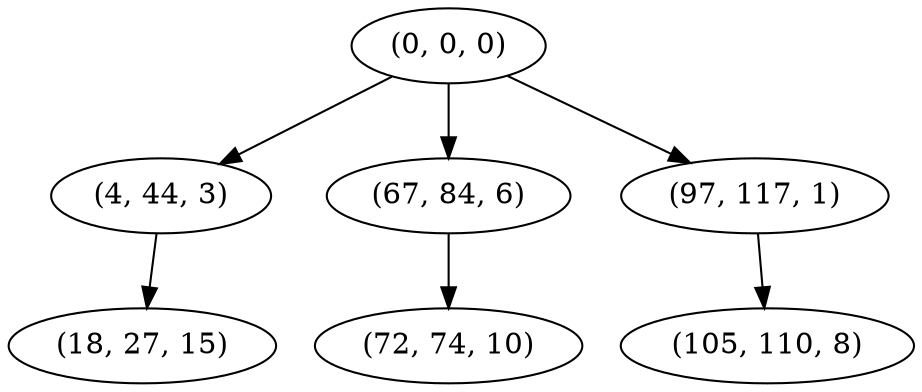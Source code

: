 digraph tree {
    "(0, 0, 0)";
    "(4, 44, 3)";
    "(18, 27, 15)";
    "(67, 84, 6)";
    "(72, 74, 10)";
    "(97, 117, 1)";
    "(105, 110, 8)";
    "(0, 0, 0)" -> "(4, 44, 3)";
    "(0, 0, 0)" -> "(67, 84, 6)";
    "(0, 0, 0)" -> "(97, 117, 1)";
    "(4, 44, 3)" -> "(18, 27, 15)";
    "(67, 84, 6)" -> "(72, 74, 10)";
    "(97, 117, 1)" -> "(105, 110, 8)";
}
